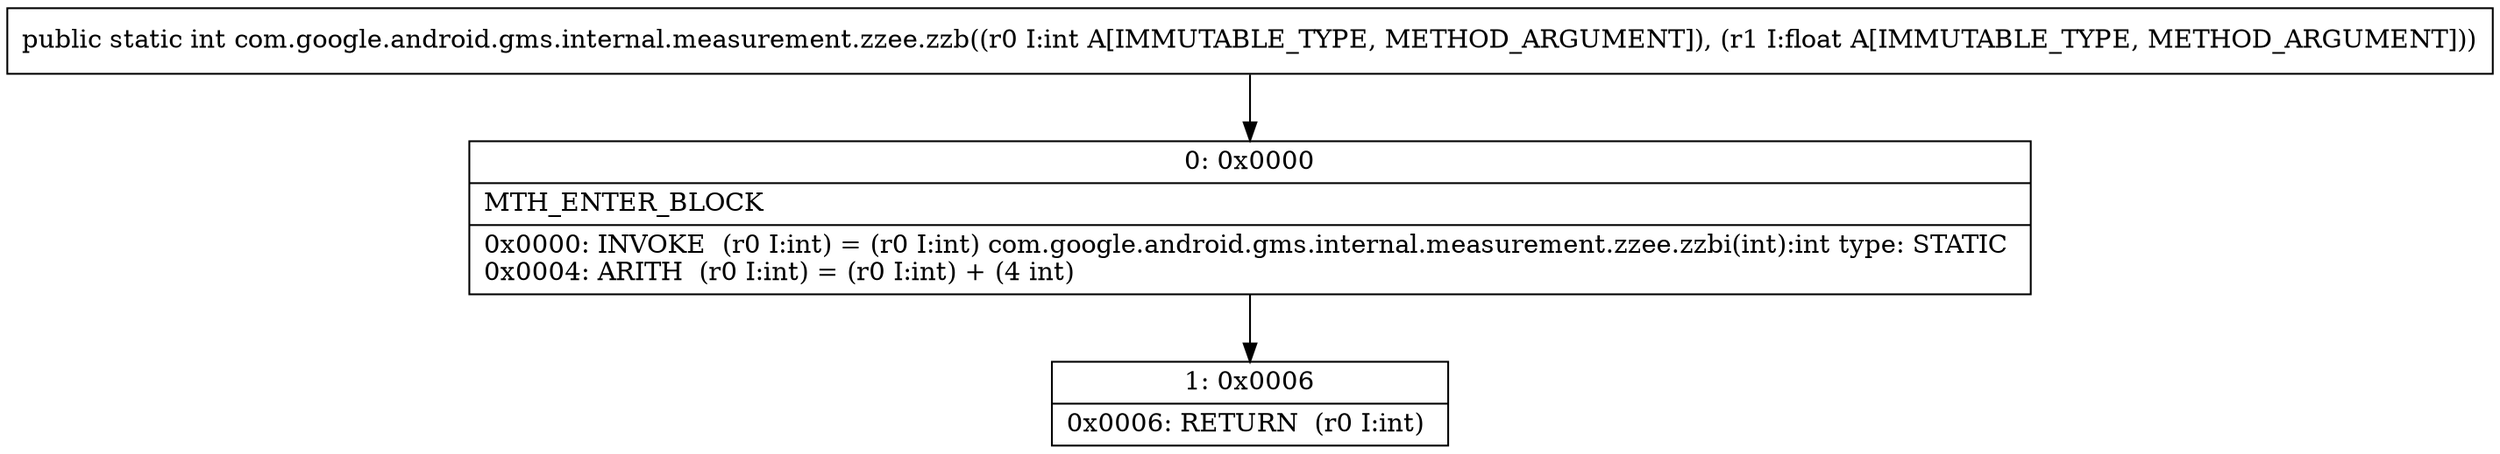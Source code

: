 digraph "CFG forcom.google.android.gms.internal.measurement.zzee.zzb(IF)I" {
Node_0 [shape=record,label="{0\:\ 0x0000|MTH_ENTER_BLOCK\l|0x0000: INVOKE  (r0 I:int) = (r0 I:int) com.google.android.gms.internal.measurement.zzee.zzbi(int):int type: STATIC \l0x0004: ARITH  (r0 I:int) = (r0 I:int) + (4 int) \l}"];
Node_1 [shape=record,label="{1\:\ 0x0006|0x0006: RETURN  (r0 I:int) \l}"];
MethodNode[shape=record,label="{public static int com.google.android.gms.internal.measurement.zzee.zzb((r0 I:int A[IMMUTABLE_TYPE, METHOD_ARGUMENT]), (r1 I:float A[IMMUTABLE_TYPE, METHOD_ARGUMENT])) }"];
MethodNode -> Node_0;
Node_0 -> Node_1;
}

